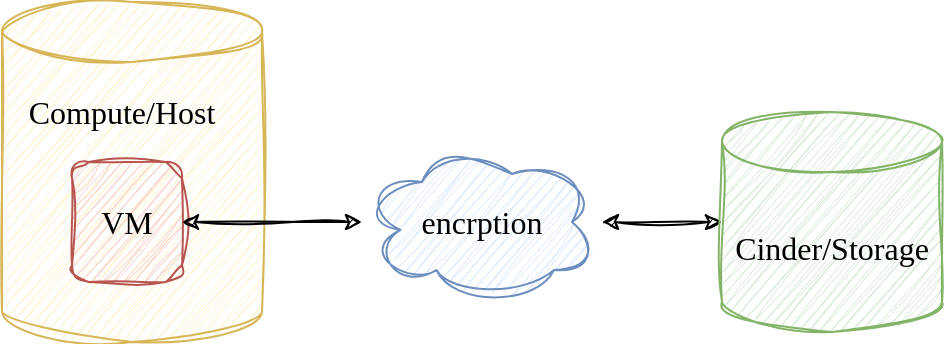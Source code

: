 <mxfile version="28.0.6">
  <diagram name="Page-1" id="rzfA_IgBoHaRFT8K-678">
    <mxGraphModel dx="946" dy="679" grid="1" gridSize="10" guides="1" tooltips="1" connect="1" arrows="1" fold="1" page="1" pageScale="1" pageWidth="850" pageHeight="1100" math="0" shadow="0">
      <root>
        <mxCell id="0" />
        <mxCell id="1" parent="0" />
        <mxCell id="Ib6mR7jJqS3mW5mTtwYL-1" value="" style="shape=cylinder3;whiteSpace=wrap;html=1;boundedLbl=1;backgroundOutline=1;size=15;sketch=1;hachureGap=4;jiggle=2;curveFitting=1;fontFamily=Times New Roman;fillColor=#fff2cc;strokeColor=#d6b656;fontSize=16;" parent="1" vertex="1">
          <mxGeometry x="140" y="270" width="130" height="170" as="geometry" />
        </mxCell>
        <mxCell id="Ib6mR7jJqS3mW5mTtwYL-3" value="VM" style="rounded=1;whiteSpace=wrap;html=1;sketch=1;hachureGap=4;jiggle=2;curveFitting=1;fontFamily=Times New Roman;fillColor=#f8cecc;strokeColor=#b85450;fontSize=16;" parent="1" vertex="1">
          <mxGeometry x="175" y="350" width="55" height="60" as="geometry" />
        </mxCell>
        <mxCell id="Ib6mR7jJqS3mW5mTtwYL-9" value="" style="edgeStyle=orthogonalEdgeStyle;rounded=0;sketch=1;hachureGap=4;jiggle=2;curveFitting=1;orthogonalLoop=1;jettySize=auto;html=1;fontFamily=Times New Roman;startArrow=classic;startFill=1;fontSize=16;" parent="1" source="Ib6mR7jJqS3mW5mTtwYL-2" target="Ib6mR7jJqS3mW5mTtwYL-8" edge="1">
          <mxGeometry relative="1" as="geometry">
            <Array as="points">
              <mxPoint x="430" y="380" />
              <mxPoint x="430" y="380" />
            </Array>
          </mxGeometry>
        </mxCell>
        <mxCell id="Ib6mR7jJqS3mW5mTtwYL-2" value="Cinder/Storage" style="shape=cylinder3;whiteSpace=wrap;html=1;boundedLbl=1;backgroundOutline=1;size=15;sketch=1;hachureGap=4;jiggle=2;curveFitting=1;fontFamily=Times New Roman;fillColor=#d5e8d4;strokeColor=#82b366;fontSize=16;" parent="1" vertex="1">
          <mxGeometry x="500" y="325" width="110" height="110" as="geometry" />
        </mxCell>
        <mxCell id="Ib6mR7jJqS3mW5mTtwYL-4" value="Compute/Host" style="text;html=1;align=center;verticalAlign=middle;whiteSpace=wrap;rounded=0;fontFamily=Times New Roman;fontSize=16;" parent="1" vertex="1">
          <mxGeometry x="160" y="310" width="80" height="30" as="geometry" />
        </mxCell>
        <mxCell id="Ib6mR7jJqS3mW5mTtwYL-10" value="" style="edgeStyle=orthogonalEdgeStyle;rounded=0;sketch=1;hachureGap=4;jiggle=2;curveFitting=1;orthogonalLoop=1;jettySize=auto;html=1;fontFamily=Times New Roman;startArrow=classic;startFill=1;fontSize=16;" parent="1" source="Ib6mR7jJqS3mW5mTtwYL-8" target="Ib6mR7jJqS3mW5mTtwYL-3" edge="1">
          <mxGeometry relative="1" as="geometry" />
        </mxCell>
        <mxCell id="Ib6mR7jJqS3mW5mTtwYL-8" value="encrption" style="ellipse;shape=cloud;whiteSpace=wrap;html=1;sketch=1;hachureGap=4;jiggle=2;curveFitting=1;fontFamily=Times New Roman;fillColor=#dae8fc;strokeColor=#6c8ebf;fontSize=16;" parent="1" vertex="1">
          <mxGeometry x="320" y="340" width="120" height="80" as="geometry" />
        </mxCell>
      </root>
    </mxGraphModel>
  </diagram>
</mxfile>
